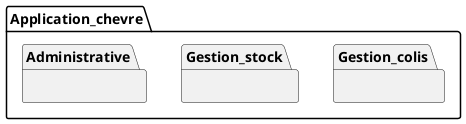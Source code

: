 @startuml brouillon global

package Application_chevre {
    package Gestion_colis {}
    package Gestion_stock {}
    package Administrative {}
}

@enduml